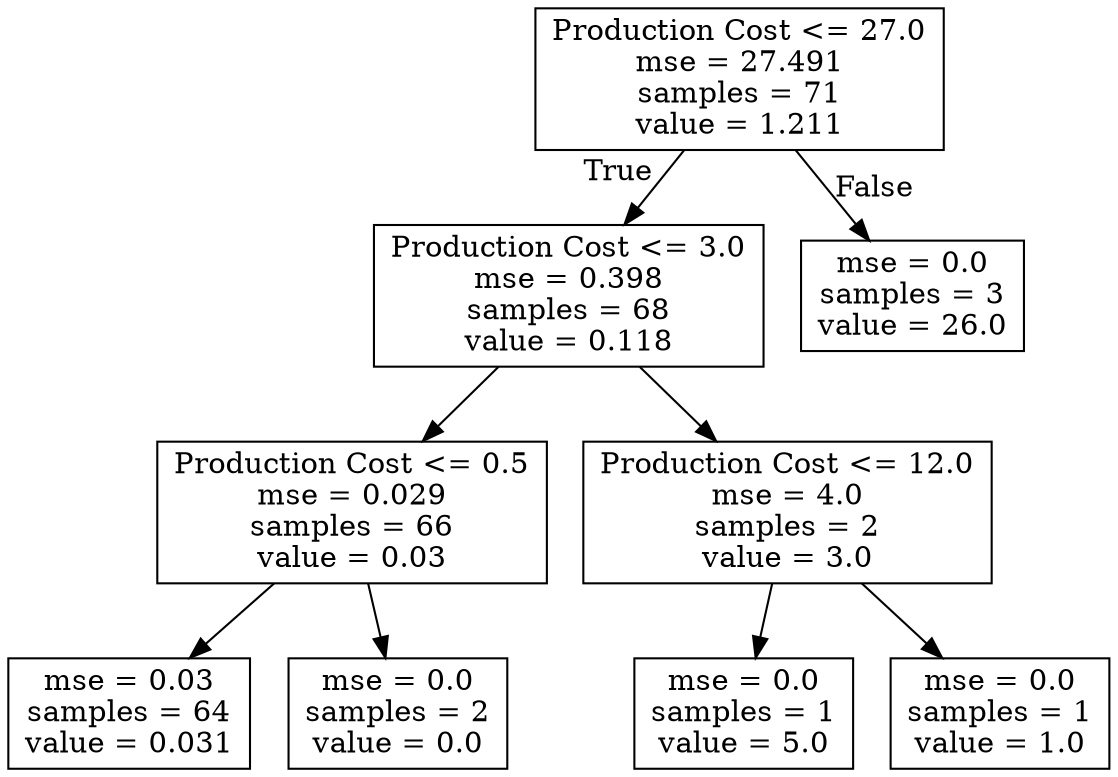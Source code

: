 digraph Tree {
node [shape=box] ;
0 [label="Production Cost <= 27.0\nmse = 27.491\nsamples = 71\nvalue = 1.211"] ;
1 [label="Production Cost <= 3.0\nmse = 0.398\nsamples = 68\nvalue = 0.118"] ;
0 -> 1 [labeldistance=2.5, labelangle=45, headlabel="True"] ;
2 [label="Production Cost <= 0.5\nmse = 0.029\nsamples = 66\nvalue = 0.03"] ;
1 -> 2 ;
3 [label="mse = 0.03\nsamples = 64\nvalue = 0.031"] ;
2 -> 3 ;
4 [label="mse = 0.0\nsamples = 2\nvalue = 0.0"] ;
2 -> 4 ;
5 [label="Production Cost <= 12.0\nmse = 4.0\nsamples = 2\nvalue = 3.0"] ;
1 -> 5 ;
6 [label="mse = 0.0\nsamples = 1\nvalue = 5.0"] ;
5 -> 6 ;
7 [label="mse = 0.0\nsamples = 1\nvalue = 1.0"] ;
5 -> 7 ;
8 [label="mse = 0.0\nsamples = 3\nvalue = 26.0"] ;
0 -> 8 [labeldistance=2.5, labelangle=-45, headlabel="False"] ;
}